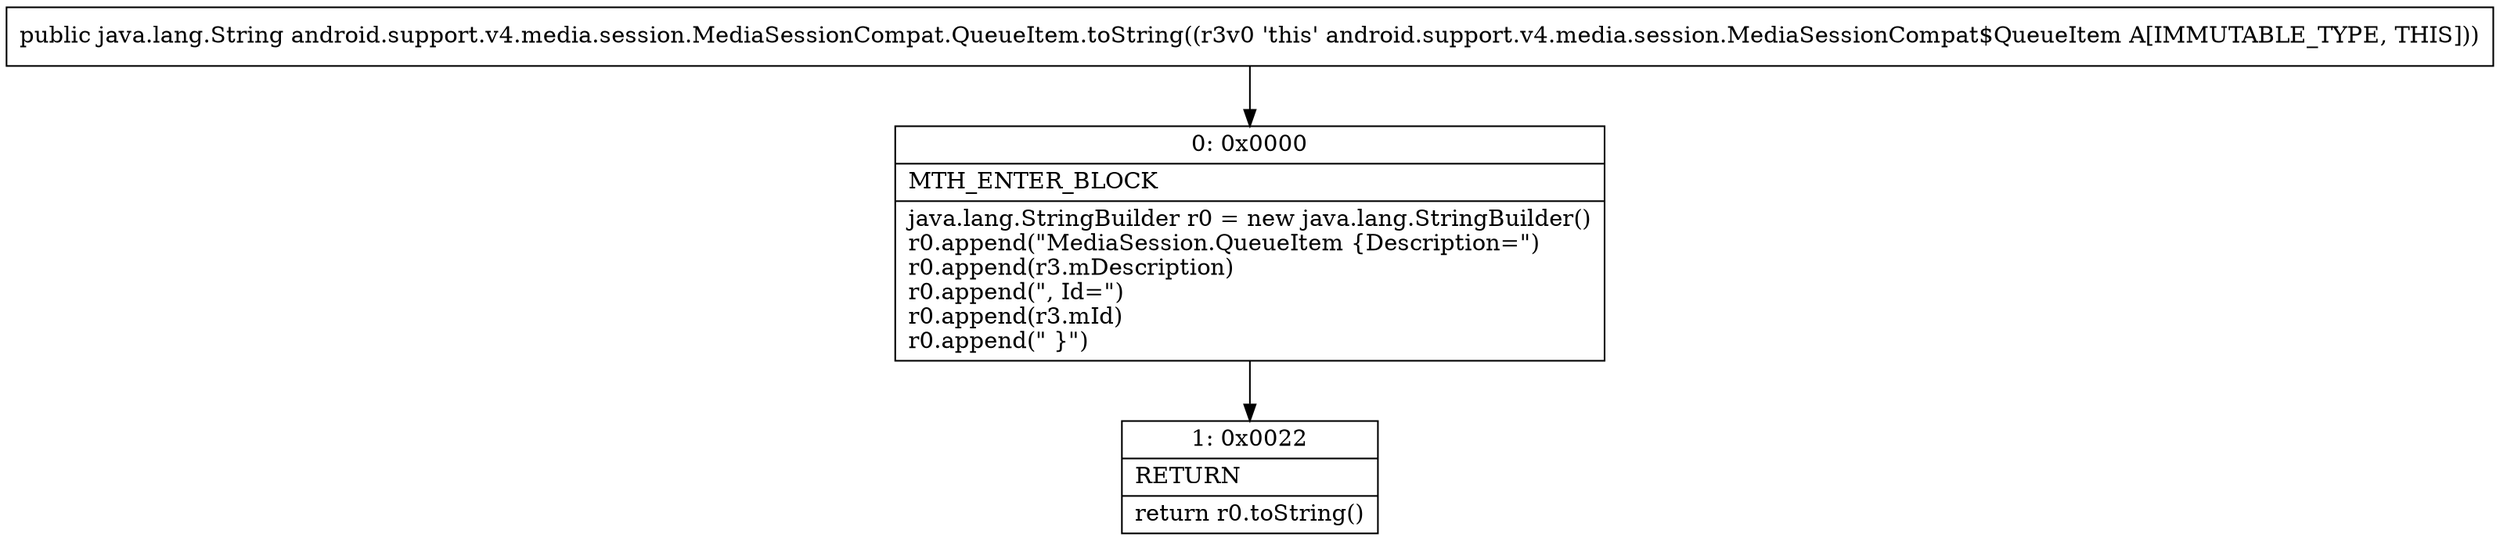digraph "CFG forandroid.support.v4.media.session.MediaSessionCompat.QueueItem.toString()Ljava\/lang\/String;" {
Node_0 [shape=record,label="{0\:\ 0x0000|MTH_ENTER_BLOCK\l|java.lang.StringBuilder r0 = new java.lang.StringBuilder()\lr0.append(\"MediaSession.QueueItem \{Description=\")\lr0.append(r3.mDescription)\lr0.append(\", Id=\")\lr0.append(r3.mId)\lr0.append(\" \}\")\l}"];
Node_1 [shape=record,label="{1\:\ 0x0022|RETURN\l|return r0.toString()\l}"];
MethodNode[shape=record,label="{public java.lang.String android.support.v4.media.session.MediaSessionCompat.QueueItem.toString((r3v0 'this' android.support.v4.media.session.MediaSessionCompat$QueueItem A[IMMUTABLE_TYPE, THIS])) }"];
MethodNode -> Node_0;
Node_0 -> Node_1;
}

